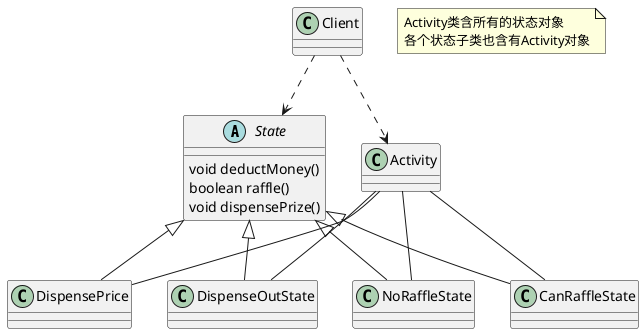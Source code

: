 @startuml

abstract State
State : void deductMoney()
State : boolean raffle()
State : void dispensePrize()
class NoRaffleState
class CanRaffleState
class DispensePrice
class DispenseOutState
State <|-- NoRaffleState
State <|-- CanRaffleState
State <|-- DispensePrice
State <|-- DispenseOutState
class Activity
Activity -- NoRaffleState
Activity -- CanRaffleState
Activity -- DispensePrice
Activity -- DispenseOutState

class Client
Client ..> Activity
Client ..> State
note as n1
Activity类含所有的状态对象
各个状态子类也含有Activity对象
end note
@enduml